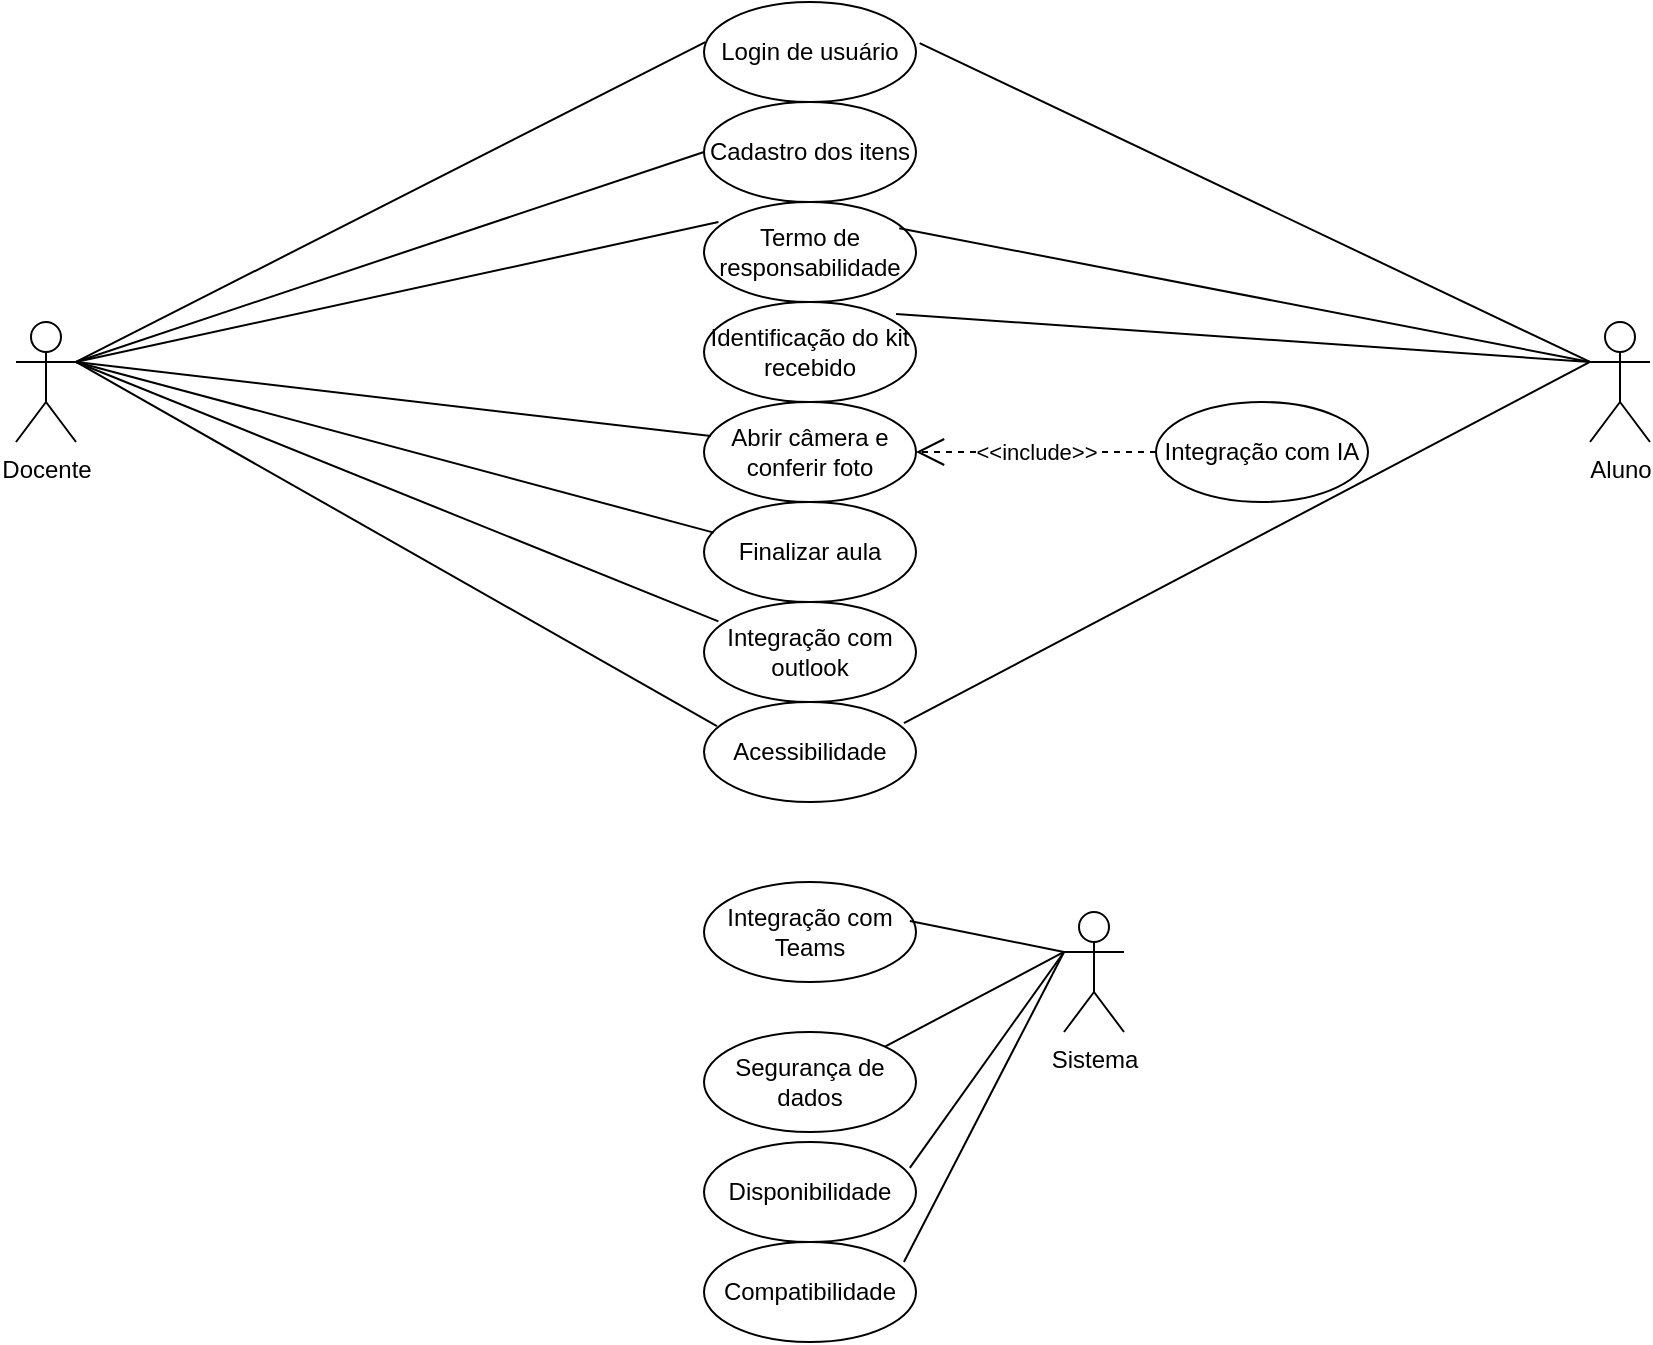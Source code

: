 <mxfile version="27.1.1">
  <diagram name="Página-1" id="B14JYSxBUoS9n0Hpej6M">
    <mxGraphModel dx="1366" dy="743" grid="1" gridSize="10" guides="1" tooltips="1" connect="1" arrows="1" fold="1" page="1" pageScale="1" pageWidth="827" pageHeight="1169" math="0" shadow="0">
      <root>
        <mxCell id="0" />
        <mxCell id="1" parent="0" />
        <mxCell id="4dROqAfqYM2IDE3B2KaV-38" value="Login de usuário" style="ellipse;whiteSpace=wrap;html=1;" parent="1" vertex="1">
          <mxGeometry x="354" width="106" height="50" as="geometry" />
        </mxCell>
        <mxCell id="4dROqAfqYM2IDE3B2KaV-39" value="Cadastro dos itens" style="ellipse;whiteSpace=wrap;html=1;" parent="1" vertex="1">
          <mxGeometry x="354" y="50" width="106" height="50" as="geometry" />
        </mxCell>
        <mxCell id="4dROqAfqYM2IDE3B2KaV-40" value="Termo de responsabilidade" style="ellipse;whiteSpace=wrap;html=1;" parent="1" vertex="1">
          <mxGeometry x="354" y="100" width="106" height="50" as="geometry" />
        </mxCell>
        <mxCell id="4dROqAfqYM2IDE3B2KaV-41" value="Identificação do kit recebido" style="ellipse;whiteSpace=wrap;html=1;" parent="1" vertex="1">
          <mxGeometry x="354" y="150" width="106" height="50" as="geometry" />
        </mxCell>
        <mxCell id="4dROqAfqYM2IDE3B2KaV-42" value="Abrir câmera e conferir foto" style="ellipse;whiteSpace=wrap;html=1;" parent="1" vertex="1">
          <mxGeometry x="354" y="200" width="106" height="50" as="geometry" />
        </mxCell>
        <mxCell id="4dROqAfqYM2IDE3B2KaV-43" value="Finalizar aula" style="ellipse;whiteSpace=wrap;html=1;" parent="1" vertex="1">
          <mxGeometry x="354" y="250" width="106" height="50" as="geometry" />
        </mxCell>
        <mxCell id="4dROqAfqYM2IDE3B2KaV-44" value="Integração com outlook" style="ellipse;whiteSpace=wrap;html=1;" parent="1" vertex="1">
          <mxGeometry x="354" y="300" width="106" height="50" as="geometry" />
        </mxCell>
        <mxCell id="4dROqAfqYM2IDE3B2KaV-45" value="Integração com Teams" style="ellipse;whiteSpace=wrap;html=1;" parent="1" vertex="1">
          <mxGeometry x="354" y="440" width="106" height="50" as="geometry" />
        </mxCell>
        <mxCell id="4dROqAfqYM2IDE3B2KaV-46" value="Integração com IA" style="ellipse;whiteSpace=wrap;html=1;" parent="1" vertex="1">
          <mxGeometry x="580" y="200" width="106" height="50" as="geometry" />
        </mxCell>
        <mxCell id="4dROqAfqYM2IDE3B2KaV-47" value="Docente" style="shape=umlActor;verticalLabelPosition=bottom;verticalAlign=top;html=1;outlineConnect=0;" parent="1" vertex="1">
          <mxGeometry x="10" y="160" width="30" height="60" as="geometry" />
        </mxCell>
        <mxCell id="4dROqAfqYM2IDE3B2KaV-48" value="Aluno" style="shape=umlActor;verticalLabelPosition=bottom;verticalAlign=top;html=1;outlineConnect=0;" parent="1" vertex="1">
          <mxGeometry x="797" y="160" width="30" height="60" as="geometry" />
        </mxCell>
        <mxCell id="4dROqAfqYM2IDE3B2KaV-49" value="" style="endArrow=none;html=1;rounded=0;entryX=0;entryY=0.333;entryDx=0;entryDy=0;entryPerimeter=0;exitX=1.017;exitY=0.411;exitDx=0;exitDy=0;exitPerimeter=0;" parent="1" source="4dROqAfqYM2IDE3B2KaV-38" target="4dROqAfqYM2IDE3B2KaV-48" edge="1">
          <mxGeometry width="50" height="50" relative="1" as="geometry">
            <mxPoint x="420" y="190" as="sourcePoint" />
            <mxPoint x="470" y="140" as="targetPoint" />
          </mxGeometry>
        </mxCell>
        <mxCell id="4dROqAfqYM2IDE3B2KaV-50" value="" style="endArrow=none;html=1;rounded=0;entryX=1;entryY=0.333;entryDx=0;entryDy=0;entryPerimeter=0;exitX=0.006;exitY=0.402;exitDx=0;exitDy=0;exitPerimeter=0;" parent="1" source="4dROqAfqYM2IDE3B2KaV-38" target="4dROqAfqYM2IDE3B2KaV-47" edge="1">
          <mxGeometry width="50" height="50" relative="1" as="geometry">
            <mxPoint x="420" y="190" as="sourcePoint" />
            <mxPoint x="470" y="140" as="targetPoint" />
          </mxGeometry>
        </mxCell>
        <mxCell id="4dROqAfqYM2IDE3B2KaV-51" value="" style="endArrow=none;html=1;rounded=0;entryX=1;entryY=0.333;entryDx=0;entryDy=0;entryPerimeter=0;exitX=0;exitY=0.5;exitDx=0;exitDy=0;" parent="1" source="4dROqAfqYM2IDE3B2KaV-39" target="4dROqAfqYM2IDE3B2KaV-47" edge="1">
          <mxGeometry width="50" height="50" relative="1" as="geometry">
            <mxPoint x="420" y="190" as="sourcePoint" />
            <mxPoint x="470" y="140" as="targetPoint" />
          </mxGeometry>
        </mxCell>
        <mxCell id="4dROqAfqYM2IDE3B2KaV-53" value="" style="endArrow=none;html=1;rounded=0;entryX=0;entryY=0.333;entryDx=0;entryDy=0;entryPerimeter=0;exitX=0.921;exitY=0.262;exitDx=0;exitDy=0;exitPerimeter=0;" parent="1" source="4dROqAfqYM2IDE3B2KaV-40" target="4dROqAfqYM2IDE3B2KaV-48" edge="1">
          <mxGeometry width="50" height="50" relative="1" as="geometry">
            <mxPoint x="400" y="220" as="sourcePoint" />
            <mxPoint x="450" y="170" as="targetPoint" />
          </mxGeometry>
        </mxCell>
        <mxCell id="4dROqAfqYM2IDE3B2KaV-54" value="" style="endArrow=none;html=1;rounded=0;entryX=1;entryY=0.333;entryDx=0;entryDy=0;entryPerimeter=0;exitX=0.068;exitY=0.201;exitDx=0;exitDy=0;exitPerimeter=0;" parent="1" source="4dROqAfqYM2IDE3B2KaV-40" target="4dROqAfqYM2IDE3B2KaV-47" edge="1">
          <mxGeometry width="50" height="50" relative="1" as="geometry">
            <mxPoint x="400" y="220" as="sourcePoint" />
            <mxPoint x="450" y="170" as="targetPoint" />
          </mxGeometry>
        </mxCell>
        <mxCell id="4dROqAfqYM2IDE3B2KaV-55" value="" style="endArrow=none;html=1;rounded=0;entryX=0;entryY=0.333;entryDx=0;entryDy=0;entryPerimeter=0;exitX=0.906;exitY=0.12;exitDx=0;exitDy=0;exitPerimeter=0;" parent="1" source="4dROqAfqYM2IDE3B2KaV-41" target="4dROqAfqYM2IDE3B2KaV-48" edge="1">
          <mxGeometry width="50" height="50" relative="1" as="geometry">
            <mxPoint x="400" y="220" as="sourcePoint" />
            <mxPoint x="450" y="170" as="targetPoint" />
          </mxGeometry>
        </mxCell>
        <mxCell id="4dROqAfqYM2IDE3B2KaV-56" value="" style="endArrow=none;html=1;rounded=0;entryX=1;entryY=0.333;entryDx=0;entryDy=0;entryPerimeter=0;exitX=0.032;exitY=0.341;exitDx=0;exitDy=0;exitPerimeter=0;" parent="1" source="4dROqAfqYM2IDE3B2KaV-42" target="4dROqAfqYM2IDE3B2KaV-47" edge="1">
          <mxGeometry width="50" height="50" relative="1" as="geometry">
            <mxPoint x="400" y="220" as="sourcePoint" />
            <mxPoint x="450" y="170" as="targetPoint" />
          </mxGeometry>
        </mxCell>
        <mxCell id="4dROqAfqYM2IDE3B2KaV-57" value="" style="endArrow=none;html=1;rounded=0;entryX=1;entryY=0.333;entryDx=0;entryDy=0;entryPerimeter=0;exitX=0.046;exitY=0.306;exitDx=0;exitDy=0;exitPerimeter=0;" parent="1" source="4dROqAfqYM2IDE3B2KaV-43" target="4dROqAfqYM2IDE3B2KaV-47" edge="1">
          <mxGeometry width="50" height="50" relative="1" as="geometry">
            <mxPoint x="400" y="270" as="sourcePoint" />
            <mxPoint x="450" y="220" as="targetPoint" />
          </mxGeometry>
        </mxCell>
        <mxCell id="4dROqAfqYM2IDE3B2KaV-58" value="" style="endArrow=none;html=1;rounded=0;entryX=1;entryY=0.333;entryDx=0;entryDy=0;entryPerimeter=0;exitX=0.068;exitY=0.194;exitDx=0;exitDy=0;exitPerimeter=0;" parent="1" source="4dROqAfqYM2IDE3B2KaV-44" target="4dROqAfqYM2IDE3B2KaV-47" edge="1">
          <mxGeometry width="50" height="50" relative="1" as="geometry">
            <mxPoint x="400" y="270" as="sourcePoint" />
            <mxPoint x="450" y="220" as="targetPoint" />
          </mxGeometry>
        </mxCell>
        <mxCell id="4dROqAfqYM2IDE3B2KaV-59" value="Sistema" style="shape=umlActor;verticalLabelPosition=bottom;verticalAlign=top;html=1;outlineConnect=0;" parent="1" vertex="1">
          <mxGeometry x="534" y="455" width="30" height="60" as="geometry" />
        </mxCell>
        <mxCell id="4dROqAfqYM2IDE3B2KaV-61" value="" style="endArrow=none;html=1;rounded=0;entryX=0;entryY=0.333;entryDx=0;entryDy=0;entryPerimeter=0;exitX=0.971;exitY=0.391;exitDx=0;exitDy=0;exitPerimeter=0;" parent="1" source="4dROqAfqYM2IDE3B2KaV-45" target="4dROqAfqYM2IDE3B2KaV-59" edge="1">
          <mxGeometry width="50" height="50" relative="1" as="geometry">
            <mxPoint x="584" y="535" as="sourcePoint" />
            <mxPoint x="604" y="465" as="targetPoint" />
          </mxGeometry>
        </mxCell>
        <mxCell id="4dROqAfqYM2IDE3B2KaV-62" value="Disponibilidade" style="ellipse;whiteSpace=wrap;html=1;" parent="1" vertex="1">
          <mxGeometry x="354" y="570" width="106" height="50" as="geometry" />
        </mxCell>
        <mxCell id="4dROqAfqYM2IDE3B2KaV-63" value="Compatibilidade" style="ellipse;whiteSpace=wrap;html=1;" parent="1" vertex="1">
          <mxGeometry x="354" y="620" width="106" height="50" as="geometry" />
        </mxCell>
        <mxCell id="4dROqAfqYM2IDE3B2KaV-64" value="Segurança de dados" style="ellipse;whiteSpace=wrap;html=1;" parent="1" vertex="1">
          <mxGeometry x="354" y="515" width="106" height="50" as="geometry" />
        </mxCell>
        <mxCell id="4dROqAfqYM2IDE3B2KaV-65" value="" style="endArrow=none;html=1;rounded=0;entryX=0;entryY=0.333;entryDx=0;entryDy=0;entryPerimeter=0;exitX=0.943;exitY=0.2;exitDx=0;exitDy=0;exitPerimeter=0;" parent="1" source="4dROqAfqYM2IDE3B2KaV-63" target="4dROqAfqYM2IDE3B2KaV-59" edge="1">
          <mxGeometry width="50" height="50" relative="1" as="geometry">
            <mxPoint x="354" y="605" as="sourcePoint" />
            <mxPoint x="404" y="555" as="targetPoint" />
          </mxGeometry>
        </mxCell>
        <mxCell id="4dROqAfqYM2IDE3B2KaV-66" value="" style="endArrow=none;html=1;rounded=0;entryX=0;entryY=0.333;entryDx=0;entryDy=0;entryPerimeter=0;exitX=0.971;exitY=0.259;exitDx=0;exitDy=0;exitPerimeter=0;" parent="1" source="4dROqAfqYM2IDE3B2KaV-62" target="4dROqAfqYM2IDE3B2KaV-59" edge="1">
          <mxGeometry width="50" height="50" relative="1" as="geometry">
            <mxPoint x="354" y="605" as="sourcePoint" />
            <mxPoint x="404" y="555" as="targetPoint" />
          </mxGeometry>
        </mxCell>
        <mxCell id="4dROqAfqYM2IDE3B2KaV-67" value="" style="endArrow=none;html=1;rounded=0;entryX=0;entryY=0.333;entryDx=0;entryDy=0;entryPerimeter=0;exitX=1;exitY=0;exitDx=0;exitDy=0;" parent="1" source="4dROqAfqYM2IDE3B2KaV-64" target="4dROqAfqYM2IDE3B2KaV-59" edge="1">
          <mxGeometry width="50" height="50" relative="1" as="geometry">
            <mxPoint x="354" y="605" as="sourcePoint" />
            <mxPoint x="404" y="555" as="targetPoint" />
          </mxGeometry>
        </mxCell>
        <mxCell id="4dROqAfqYM2IDE3B2KaV-68" value="Acessibilidade" style="ellipse;whiteSpace=wrap;html=1;" parent="1" vertex="1">
          <mxGeometry x="354" y="350" width="106" height="50" as="geometry" />
        </mxCell>
        <mxCell id="4dROqAfqYM2IDE3B2KaV-69" value="" style="endArrow=none;html=1;rounded=0;entryX=1;entryY=0.333;entryDx=0;entryDy=0;entryPerimeter=0;exitX=0.061;exitY=0.241;exitDx=0;exitDy=0;exitPerimeter=0;" parent="1" source="4dROqAfqYM2IDE3B2KaV-68" target="4dROqAfqYM2IDE3B2KaV-47" edge="1">
          <mxGeometry width="50" height="50" relative="1" as="geometry">
            <mxPoint x="400" y="420" as="sourcePoint" />
            <mxPoint x="450" y="370" as="targetPoint" />
          </mxGeometry>
        </mxCell>
        <mxCell id="4dROqAfqYM2IDE3B2KaV-73" value="" style="endArrow=none;html=1;rounded=0;exitX=0.943;exitY=0.212;exitDx=0;exitDy=0;exitPerimeter=0;entryX=0;entryY=0.333;entryDx=0;entryDy=0;entryPerimeter=0;" parent="1" source="4dROqAfqYM2IDE3B2KaV-68" target="4dROqAfqYM2IDE3B2KaV-48" edge="1">
          <mxGeometry width="50" height="50" relative="1" as="geometry">
            <mxPoint x="380" y="480" as="sourcePoint" />
            <mxPoint x="430" y="430" as="targetPoint" />
          </mxGeometry>
        </mxCell>
        <mxCell id="SCJJKuxtfWwFe1WnR-4I-2" value="&amp;lt;&amp;lt;include&amp;gt;&amp;gt;" style="endArrow=open;endSize=12;dashed=1;html=1;rounded=0;exitX=0;exitY=0.5;exitDx=0;exitDy=0;entryX=1;entryY=0.5;entryDx=0;entryDy=0;" edge="1" parent="1" source="4dROqAfqYM2IDE3B2KaV-46" target="4dROqAfqYM2IDE3B2KaV-42">
          <mxGeometry width="160" relative="1" as="geometry">
            <mxPoint x="380" y="270" as="sourcePoint" />
            <mxPoint x="540" y="270" as="targetPoint" />
          </mxGeometry>
        </mxCell>
      </root>
    </mxGraphModel>
  </diagram>
</mxfile>
